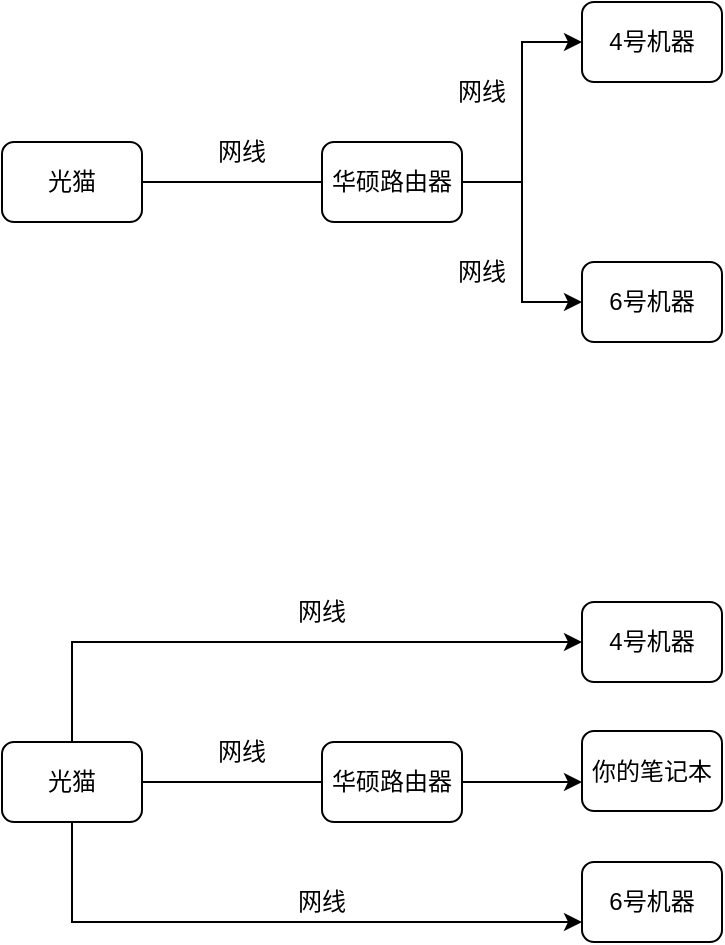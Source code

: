 <mxfile version="15.6.8" type="github">
  <diagram id="wojUw39rz9IsU2uPgnIN" name="Page-1">
    <mxGraphModel dx="551" dy="396" grid="1" gridSize="10" guides="1" tooltips="1" connect="1" arrows="1" fold="1" page="1" pageScale="1" pageWidth="827" pageHeight="1169" math="0" shadow="0">
      <root>
        <mxCell id="0" />
        <mxCell id="1" parent="0" />
        <mxCell id="FEnihIxU5J6QYvn2DGv8-1" value="光猫" style="rounded=1;whiteSpace=wrap;html=1;" vertex="1" parent="1">
          <mxGeometry x="150" y="270" width="70" height="40" as="geometry" />
        </mxCell>
        <mxCell id="FEnihIxU5J6QYvn2DGv8-6" style="edgeStyle=orthogonalEdgeStyle;rounded=0;orthogonalLoop=1;jettySize=auto;html=1;exitX=1;exitY=0.5;exitDx=0;exitDy=0;entryX=0;entryY=0.5;entryDx=0;entryDy=0;" edge="1" parent="1" source="FEnihIxU5J6QYvn2DGv8-2" target="FEnihIxU5J6QYvn2DGv8-3">
          <mxGeometry relative="1" as="geometry" />
        </mxCell>
        <mxCell id="FEnihIxU5J6QYvn2DGv8-7" style="edgeStyle=orthogonalEdgeStyle;rounded=0;orthogonalLoop=1;jettySize=auto;html=1;exitX=1;exitY=0.5;exitDx=0;exitDy=0;entryX=0;entryY=0.5;entryDx=0;entryDy=0;" edge="1" parent="1" source="FEnihIxU5J6QYvn2DGv8-2" target="FEnihIxU5J6QYvn2DGv8-4">
          <mxGeometry relative="1" as="geometry" />
        </mxCell>
        <mxCell id="FEnihIxU5J6QYvn2DGv8-2" value="华硕路由器" style="rounded=1;whiteSpace=wrap;html=1;" vertex="1" parent="1">
          <mxGeometry x="310" y="270" width="70" height="40" as="geometry" />
        </mxCell>
        <mxCell id="FEnihIxU5J6QYvn2DGv8-3" value="4号机器" style="rounded=1;whiteSpace=wrap;html=1;" vertex="1" parent="1">
          <mxGeometry x="440" y="200" width="70" height="40" as="geometry" />
        </mxCell>
        <mxCell id="FEnihIxU5J6QYvn2DGv8-4" value="6号机器" style="rounded=1;whiteSpace=wrap;html=1;" vertex="1" parent="1">
          <mxGeometry x="440" y="330" width="70" height="40" as="geometry" />
        </mxCell>
        <mxCell id="FEnihIxU5J6QYvn2DGv8-5" value="" style="endArrow=none;html=1;rounded=0;exitX=1;exitY=0.5;exitDx=0;exitDy=0;entryX=0;entryY=0.5;entryDx=0;entryDy=0;" edge="1" parent="1" source="FEnihIxU5J6QYvn2DGv8-1" target="FEnihIxU5J6QYvn2DGv8-2">
          <mxGeometry width="50" height="50" relative="1" as="geometry">
            <mxPoint x="390" y="310" as="sourcePoint" />
            <mxPoint x="440" y="260" as="targetPoint" />
          </mxGeometry>
        </mxCell>
        <mxCell id="FEnihIxU5J6QYvn2DGv8-8" value="网线" style="text;html=1;strokeColor=none;fillColor=none;align=center;verticalAlign=middle;whiteSpace=wrap;rounded=0;" vertex="1" parent="1">
          <mxGeometry x="240" y="260" width="60" height="30" as="geometry" />
        </mxCell>
        <mxCell id="FEnihIxU5J6QYvn2DGv8-9" value="网线" style="text;html=1;strokeColor=none;fillColor=none;align=center;verticalAlign=middle;whiteSpace=wrap;rounded=0;" vertex="1" parent="1">
          <mxGeometry x="360" y="230" width="60" height="30" as="geometry" />
        </mxCell>
        <mxCell id="FEnihIxU5J6QYvn2DGv8-10" value="网线" style="text;html=1;strokeColor=none;fillColor=none;align=center;verticalAlign=middle;whiteSpace=wrap;rounded=0;" vertex="1" parent="1">
          <mxGeometry x="360" y="320" width="60" height="30" as="geometry" />
        </mxCell>
        <mxCell id="FEnihIxU5J6QYvn2DGv8-24" style="edgeStyle=orthogonalEdgeStyle;rounded=0;orthogonalLoop=1;jettySize=auto;html=1;exitX=0.5;exitY=0;exitDx=0;exitDy=0;entryX=0;entryY=0.5;entryDx=0;entryDy=0;" edge="1" parent="1" source="FEnihIxU5J6QYvn2DGv8-11" target="FEnihIxU5J6QYvn2DGv8-15">
          <mxGeometry relative="1" as="geometry" />
        </mxCell>
        <mxCell id="FEnihIxU5J6QYvn2DGv8-25" style="edgeStyle=orthogonalEdgeStyle;rounded=0;orthogonalLoop=1;jettySize=auto;html=1;exitX=0.5;exitY=1;exitDx=0;exitDy=0;entryX=0;entryY=0.75;entryDx=0;entryDy=0;" edge="1" parent="1" source="FEnihIxU5J6QYvn2DGv8-11" target="FEnihIxU5J6QYvn2DGv8-16">
          <mxGeometry relative="1" as="geometry" />
        </mxCell>
        <mxCell id="FEnihIxU5J6QYvn2DGv8-11" value="光猫" style="rounded=1;whiteSpace=wrap;html=1;" vertex="1" parent="1">
          <mxGeometry x="150" y="570" width="70" height="40" as="geometry" />
        </mxCell>
        <mxCell id="FEnihIxU5J6QYvn2DGv8-27" style="edgeStyle=orthogonalEdgeStyle;rounded=0;orthogonalLoop=1;jettySize=auto;html=1;exitX=1;exitY=0.5;exitDx=0;exitDy=0;" edge="1" parent="1" source="FEnihIxU5J6QYvn2DGv8-14">
          <mxGeometry relative="1" as="geometry">
            <mxPoint x="440" y="590" as="targetPoint" />
          </mxGeometry>
        </mxCell>
        <mxCell id="FEnihIxU5J6QYvn2DGv8-14" value="华硕路由器" style="rounded=1;whiteSpace=wrap;html=1;" vertex="1" parent="1">
          <mxGeometry x="310" y="570" width="70" height="40" as="geometry" />
        </mxCell>
        <mxCell id="FEnihIxU5J6QYvn2DGv8-15" value="4号机器" style="rounded=1;whiteSpace=wrap;html=1;" vertex="1" parent="1">
          <mxGeometry x="440" y="500" width="70" height="40" as="geometry" />
        </mxCell>
        <mxCell id="FEnihIxU5J6QYvn2DGv8-16" value="6号机器" style="rounded=1;whiteSpace=wrap;html=1;" vertex="1" parent="1">
          <mxGeometry x="440" y="630" width="70" height="40" as="geometry" />
        </mxCell>
        <mxCell id="FEnihIxU5J6QYvn2DGv8-17" value="" style="endArrow=none;html=1;rounded=0;exitX=1;exitY=0.5;exitDx=0;exitDy=0;entryX=0;entryY=0.5;entryDx=0;entryDy=0;" edge="1" parent="1" source="FEnihIxU5J6QYvn2DGv8-11" target="FEnihIxU5J6QYvn2DGv8-14">
          <mxGeometry width="50" height="50" relative="1" as="geometry">
            <mxPoint x="390" y="610" as="sourcePoint" />
            <mxPoint x="440" y="560" as="targetPoint" />
          </mxGeometry>
        </mxCell>
        <mxCell id="FEnihIxU5J6QYvn2DGv8-18" value="网线" style="text;html=1;strokeColor=none;fillColor=none;align=center;verticalAlign=middle;whiteSpace=wrap;rounded=0;" vertex="1" parent="1">
          <mxGeometry x="240" y="560" width="60" height="30" as="geometry" />
        </mxCell>
        <mxCell id="FEnihIxU5J6QYvn2DGv8-19" value="网线" style="text;html=1;strokeColor=none;fillColor=none;align=center;verticalAlign=middle;whiteSpace=wrap;rounded=0;" vertex="1" parent="1">
          <mxGeometry x="280" y="490" width="60" height="30" as="geometry" />
        </mxCell>
        <mxCell id="FEnihIxU5J6QYvn2DGv8-20" value="网线" style="text;html=1;strokeColor=none;fillColor=none;align=center;verticalAlign=middle;whiteSpace=wrap;rounded=0;" vertex="1" parent="1">
          <mxGeometry x="280" y="635" width="60" height="30" as="geometry" />
        </mxCell>
        <mxCell id="FEnihIxU5J6QYvn2DGv8-28" value="你的笔记本" style="rounded=1;whiteSpace=wrap;html=1;" vertex="1" parent="1">
          <mxGeometry x="440" y="564.5" width="70" height="40" as="geometry" />
        </mxCell>
      </root>
    </mxGraphModel>
  </diagram>
</mxfile>
